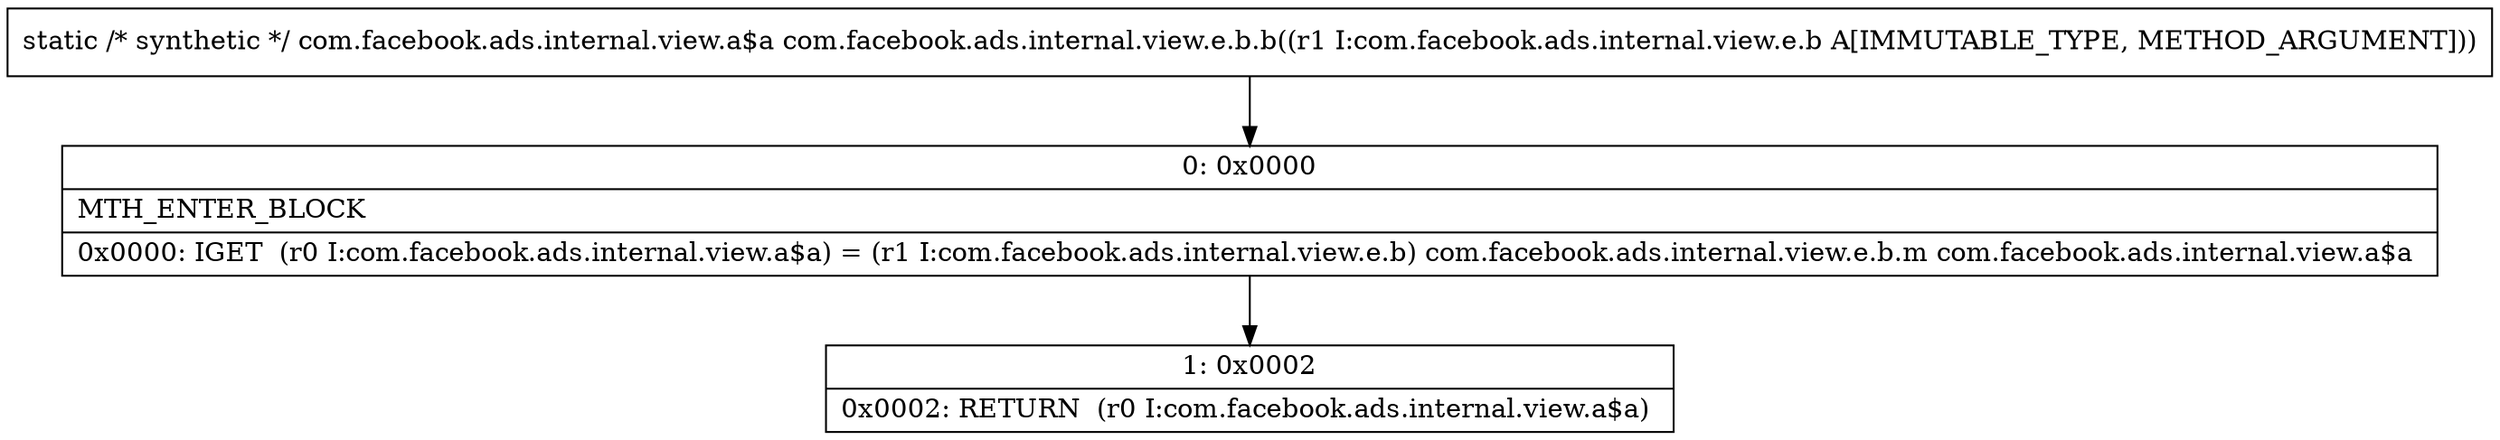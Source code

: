 digraph "CFG forcom.facebook.ads.internal.view.e.b.b(Lcom\/facebook\/ads\/internal\/view\/e\/b;)Lcom\/facebook\/ads\/internal\/view\/a$a;" {
Node_0 [shape=record,label="{0\:\ 0x0000|MTH_ENTER_BLOCK\l|0x0000: IGET  (r0 I:com.facebook.ads.internal.view.a$a) = (r1 I:com.facebook.ads.internal.view.e.b) com.facebook.ads.internal.view.e.b.m com.facebook.ads.internal.view.a$a \l}"];
Node_1 [shape=record,label="{1\:\ 0x0002|0x0002: RETURN  (r0 I:com.facebook.ads.internal.view.a$a) \l}"];
MethodNode[shape=record,label="{static \/* synthetic *\/ com.facebook.ads.internal.view.a$a com.facebook.ads.internal.view.e.b.b((r1 I:com.facebook.ads.internal.view.e.b A[IMMUTABLE_TYPE, METHOD_ARGUMENT])) }"];
MethodNode -> Node_0;
Node_0 -> Node_1;
}

